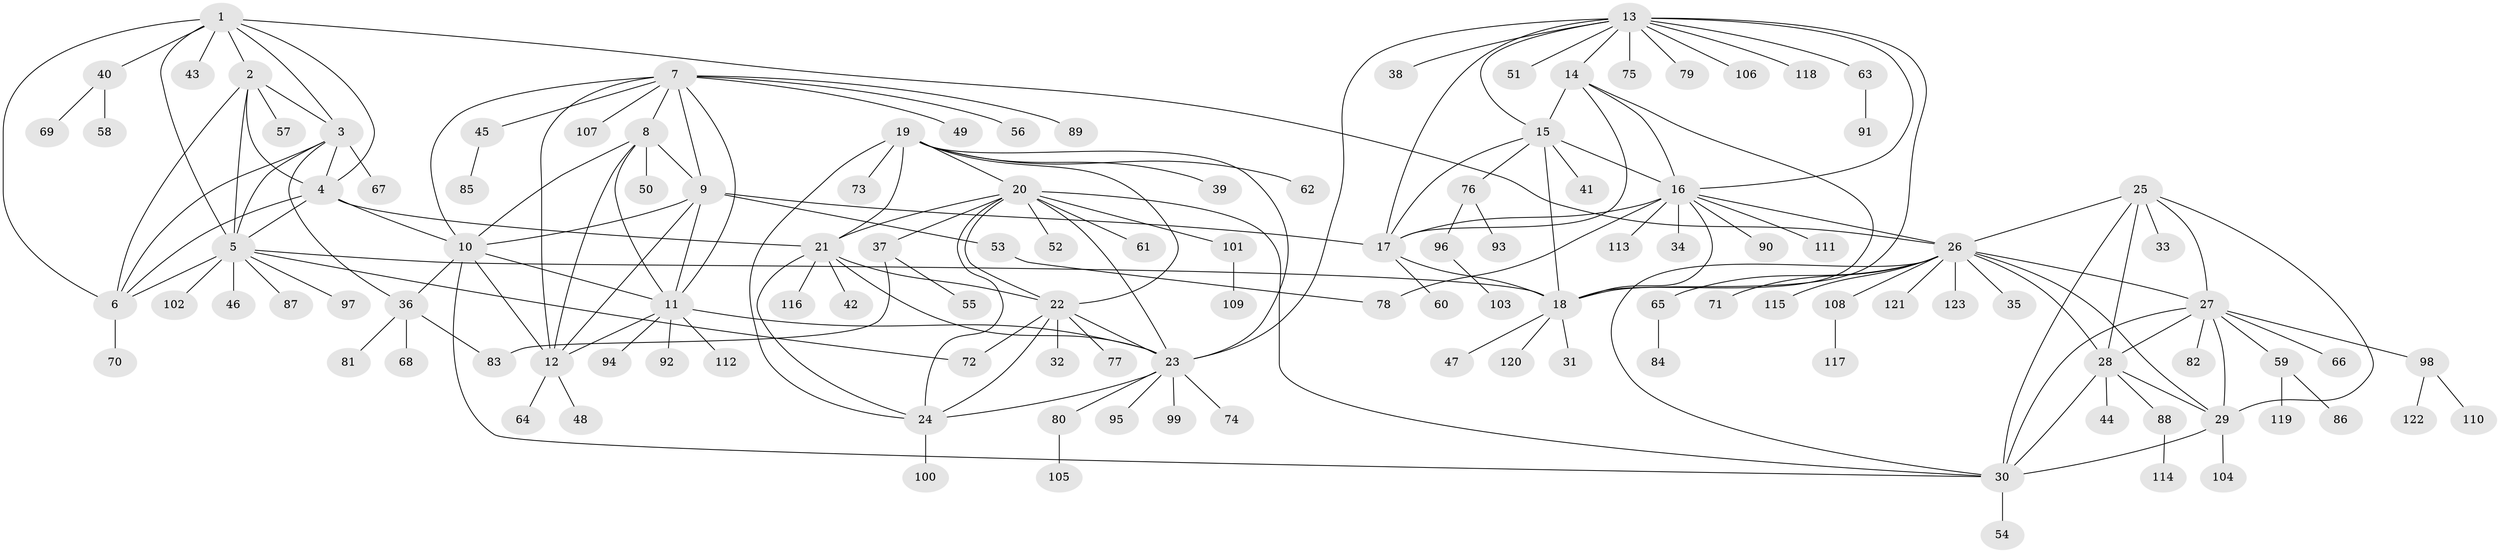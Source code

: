 // coarse degree distribution, {13: 0.01639344262295082, 8: 0.03278688524590164, 5: 0.06557377049180328, 4: 0.06557377049180328, 11: 0.01639344262295082, 6: 0.01639344262295082, 10: 0.01639344262295082, 16: 0.01639344262295082, 3: 0.01639344262295082, 9: 0.01639344262295082, 7: 0.03278688524590164, 1: 0.6557377049180327, 2: 0.03278688524590164}
// Generated by graph-tools (version 1.1) at 2025/19/03/04/25 18:19:39]
// undirected, 123 vertices, 182 edges
graph export_dot {
graph [start="1"]
  node [color=gray90,style=filled];
  1;
  2;
  3;
  4;
  5;
  6;
  7;
  8;
  9;
  10;
  11;
  12;
  13;
  14;
  15;
  16;
  17;
  18;
  19;
  20;
  21;
  22;
  23;
  24;
  25;
  26;
  27;
  28;
  29;
  30;
  31;
  32;
  33;
  34;
  35;
  36;
  37;
  38;
  39;
  40;
  41;
  42;
  43;
  44;
  45;
  46;
  47;
  48;
  49;
  50;
  51;
  52;
  53;
  54;
  55;
  56;
  57;
  58;
  59;
  60;
  61;
  62;
  63;
  64;
  65;
  66;
  67;
  68;
  69;
  70;
  71;
  72;
  73;
  74;
  75;
  76;
  77;
  78;
  79;
  80;
  81;
  82;
  83;
  84;
  85;
  86;
  87;
  88;
  89;
  90;
  91;
  92;
  93;
  94;
  95;
  96;
  97;
  98;
  99;
  100;
  101;
  102;
  103;
  104;
  105;
  106;
  107;
  108;
  109;
  110;
  111;
  112;
  113;
  114;
  115;
  116;
  117;
  118;
  119;
  120;
  121;
  122;
  123;
  1 -- 2;
  1 -- 3;
  1 -- 4;
  1 -- 5;
  1 -- 6;
  1 -- 26;
  1 -- 40;
  1 -- 43;
  2 -- 3;
  2 -- 4;
  2 -- 5;
  2 -- 6;
  2 -- 57;
  3 -- 4;
  3 -- 5;
  3 -- 6;
  3 -- 36;
  3 -- 67;
  4 -- 5;
  4 -- 6;
  4 -- 10;
  4 -- 21;
  5 -- 6;
  5 -- 18;
  5 -- 46;
  5 -- 72;
  5 -- 87;
  5 -- 97;
  5 -- 102;
  6 -- 70;
  7 -- 8;
  7 -- 9;
  7 -- 10;
  7 -- 11;
  7 -- 12;
  7 -- 45;
  7 -- 49;
  7 -- 56;
  7 -- 89;
  7 -- 107;
  8 -- 9;
  8 -- 10;
  8 -- 11;
  8 -- 12;
  8 -- 50;
  9 -- 10;
  9 -- 11;
  9 -- 12;
  9 -- 17;
  9 -- 53;
  10 -- 11;
  10 -- 12;
  10 -- 30;
  10 -- 36;
  11 -- 12;
  11 -- 23;
  11 -- 92;
  11 -- 94;
  11 -- 112;
  12 -- 48;
  12 -- 64;
  13 -- 14;
  13 -- 15;
  13 -- 16;
  13 -- 17;
  13 -- 18;
  13 -- 23;
  13 -- 38;
  13 -- 51;
  13 -- 63;
  13 -- 75;
  13 -- 79;
  13 -- 106;
  13 -- 118;
  14 -- 15;
  14 -- 16;
  14 -- 17;
  14 -- 18;
  15 -- 16;
  15 -- 17;
  15 -- 18;
  15 -- 41;
  15 -- 76;
  16 -- 17;
  16 -- 18;
  16 -- 26;
  16 -- 34;
  16 -- 78;
  16 -- 90;
  16 -- 111;
  16 -- 113;
  17 -- 18;
  17 -- 60;
  18 -- 31;
  18 -- 47;
  18 -- 120;
  19 -- 20;
  19 -- 21;
  19 -- 22;
  19 -- 23;
  19 -- 24;
  19 -- 39;
  19 -- 62;
  19 -- 73;
  20 -- 21;
  20 -- 22;
  20 -- 23;
  20 -- 24;
  20 -- 30;
  20 -- 37;
  20 -- 52;
  20 -- 61;
  20 -- 101;
  21 -- 22;
  21 -- 23;
  21 -- 24;
  21 -- 42;
  21 -- 116;
  22 -- 23;
  22 -- 24;
  22 -- 32;
  22 -- 72;
  22 -- 77;
  23 -- 24;
  23 -- 74;
  23 -- 80;
  23 -- 95;
  23 -- 99;
  24 -- 100;
  25 -- 26;
  25 -- 27;
  25 -- 28;
  25 -- 29;
  25 -- 30;
  25 -- 33;
  26 -- 27;
  26 -- 28;
  26 -- 29;
  26 -- 30;
  26 -- 35;
  26 -- 65;
  26 -- 71;
  26 -- 108;
  26 -- 115;
  26 -- 121;
  26 -- 123;
  27 -- 28;
  27 -- 29;
  27 -- 30;
  27 -- 59;
  27 -- 66;
  27 -- 82;
  27 -- 98;
  28 -- 29;
  28 -- 30;
  28 -- 44;
  28 -- 88;
  29 -- 30;
  29 -- 104;
  30 -- 54;
  36 -- 68;
  36 -- 81;
  36 -- 83;
  37 -- 55;
  37 -- 83;
  40 -- 58;
  40 -- 69;
  45 -- 85;
  53 -- 78;
  59 -- 86;
  59 -- 119;
  63 -- 91;
  65 -- 84;
  76 -- 93;
  76 -- 96;
  80 -- 105;
  88 -- 114;
  96 -- 103;
  98 -- 110;
  98 -- 122;
  101 -- 109;
  108 -- 117;
}
